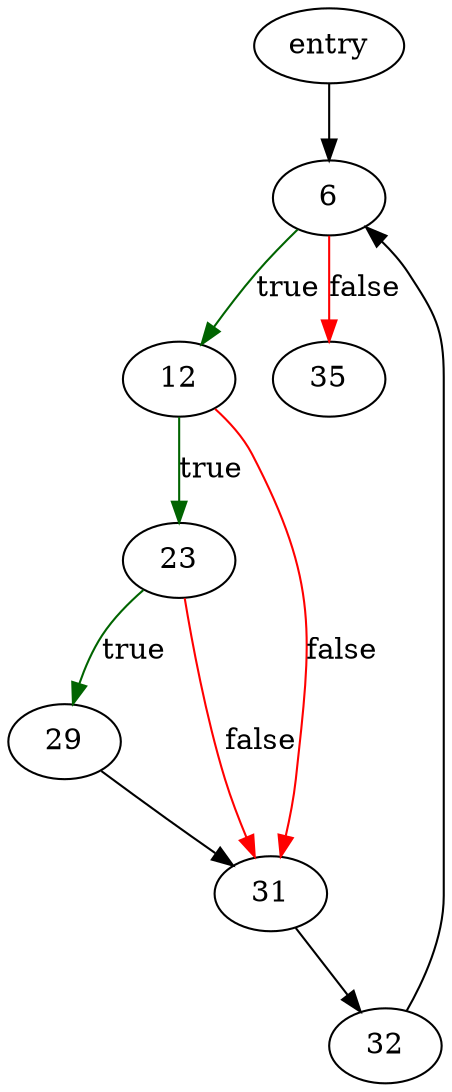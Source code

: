 digraph "btreeEnterAll" {
	// Node definitions.
	1 [label=entry];
	6;
	12;
	23;
	29;
	31;
	32;
	35;

	// Edge definitions.
	1 -> 6;
	6 -> 12 [
		color=darkgreen
		label=true
	];
	6 -> 35 [
		color=red
		label=false
	];
	12 -> 23 [
		color=darkgreen
		label=true
	];
	12 -> 31 [
		color=red
		label=false
	];
	23 -> 29 [
		color=darkgreen
		label=true
	];
	23 -> 31 [
		color=red
		label=false
	];
	29 -> 31;
	31 -> 32;
	32 -> 6;
}